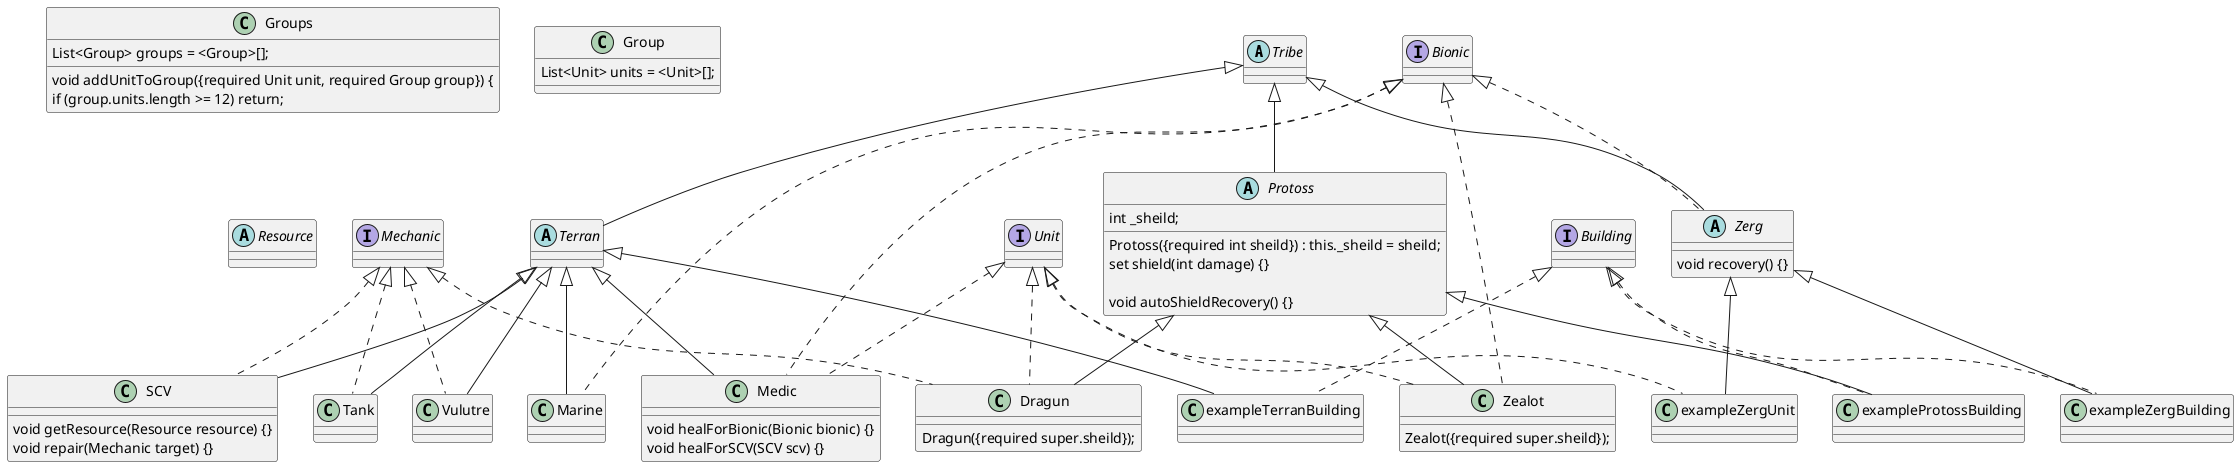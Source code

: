 @startuml

' abstract는 extends만 가능하며, 멤버로 필드, 메소드, 프로퍼티를 가질 수 있다.
' interface는 impl만 가능하며, 멤버로 메소드만 가질 수 있다.



abstract Tribe {
}

class Groups {
  List<Group> groups = <Group>[];
  void addUnitToGroup({required Unit unit, required Group group}) {
    if (group.units.length >= 12) return;
  }


class Group {
  List<Unit> units = <Unit>[];
}


abstract class Terran extends Tribe {}

abstract class Protoss extends Tribe {
  Protoss({required int sheild}) : this._sheild = sheild;

  int _sheild;

' shield를 외부에서 접근하여 건드리게되면 setter body부분 통해서 autoShieldRecovery 실행
  set shield(int damage) {}

  void autoShieldRecovery() {}
}

abstract class Zerg extends Tribe implements Bionic {
  void recovery() {}
}

interface Bionic {}

interface Mechanic {}

class SCV extends Terran implements Mechanic {
  void getResource(Resource resource) {}
  void repair(Mechanic target) {}
}

class Tank extends Terran implements Mechanic {}

class Vulutre extends Terran implements Mechanic {}

interface Unit {}

interface Building {}

class Marine extends Terran implements Bionic {}

class Medic extends Terran implements Bionic, Unit {
    '  if (bionic is Building) return;
    void healForBionic(Bionic bionic) {}
    void healForSCV(SCV scv) {}
}

class Zealot extends Protoss implements Unit, Bionic {
  Zealot({required super.sheild});
}
class Dragun extends Protoss implements Unit, Mechanic {
  Dragun({required super.sheild});
}

class exampleZergUnit extends Zerg implements Unit {}
class exampleZergBuilding extends Zerg implements Building {}

class exampleTerranBuilding extends Terran implements Building {}
class exampleProtossBuilding extends Protoss implements Building {}



abstract class Resource {}


@enduml